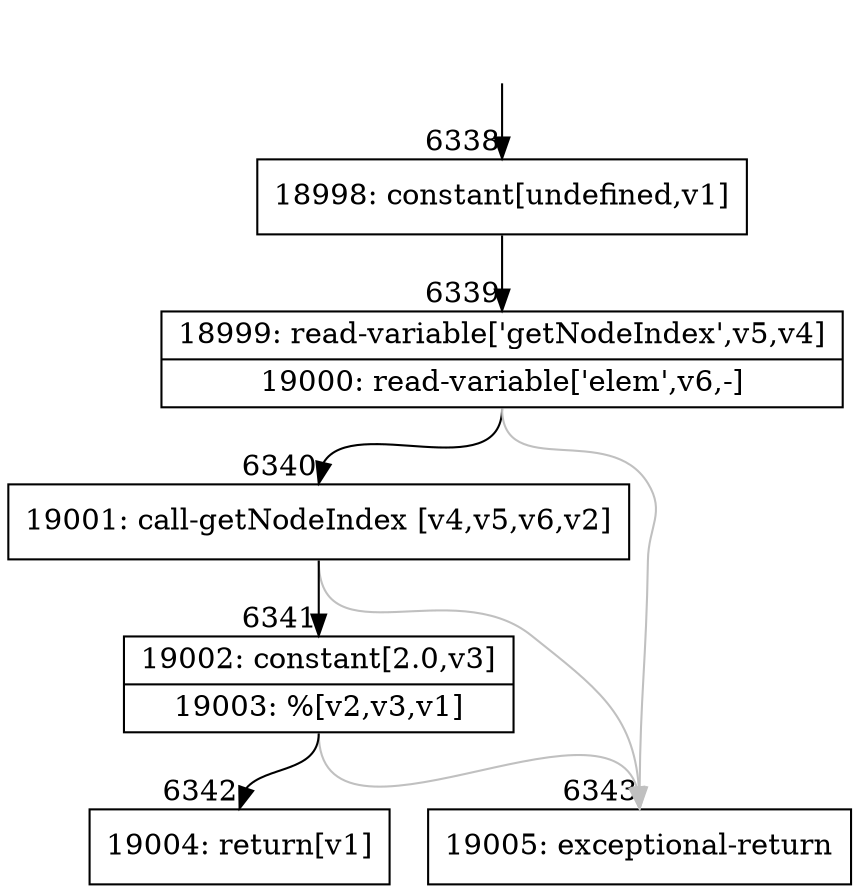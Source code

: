 digraph {
rankdir="TD"
BB_entry436[shape=none,label=""];
BB_entry436 -> BB6338 [tailport=s, headport=n, headlabel="    6338"]
BB6338 [shape=record label="{18998: constant[undefined,v1]}" ] 
BB6338 -> BB6339 [tailport=s, headport=n, headlabel="      6339"]
BB6339 [shape=record label="{18999: read-variable['getNodeIndex',v5,v4]|19000: read-variable['elem',v6,-]}" ] 
BB6339 -> BB6340 [tailport=s, headport=n, headlabel="      6340"]
BB6339 -> BB6343 [tailport=s, headport=n, color=gray, headlabel="      6343"]
BB6340 [shape=record label="{19001: call-getNodeIndex [v4,v5,v6,v2]}" ] 
BB6340 -> BB6341 [tailport=s, headport=n, headlabel="      6341"]
BB6340 -> BB6343 [tailport=s, headport=n, color=gray]
BB6341 [shape=record label="{19002: constant[2.0,v3]|19003: %[v2,v3,v1]}" ] 
BB6341 -> BB6342 [tailport=s, headport=n, headlabel="      6342"]
BB6341 -> BB6343 [tailport=s, headport=n, color=gray]
BB6342 [shape=record label="{19004: return[v1]}" ] 
BB6343 [shape=record label="{19005: exceptional-return}" ] 
//#$~ 9098
}
